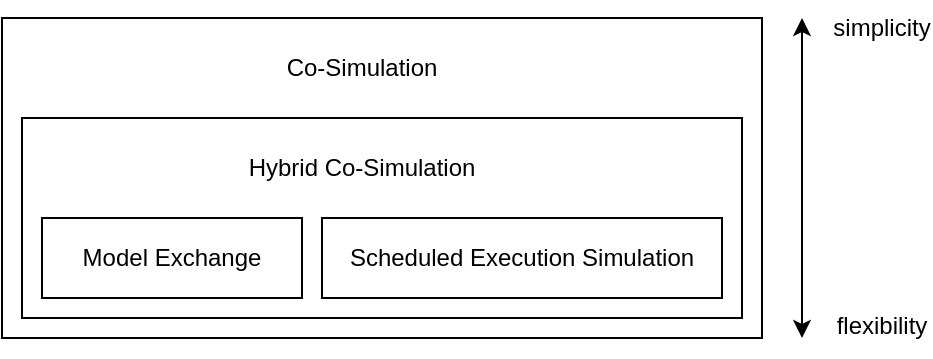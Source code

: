 <mxfile version="12.6.4" type="device"><diagram id="uozCbsswVs8gLlkZZZiq" name="Page-1"><mxGraphModel dx="946" dy="623" grid="1" gridSize="10" guides="1" tooltips="1" connect="1" arrows="1" fold="1" page="1" pageScale="1" pageWidth="827" pageHeight="1169" math="0" shadow="0"><root><mxCell id="0"/><mxCell id="1" parent="0"/><mxCell id="hi1hK6krnqeUJZ0z4jAO-2" value="" style="rounded=0;whiteSpace=wrap;html=1;align=center;" vertex="1" parent="1"><mxGeometry x="30" y="100" width="380" height="160" as="geometry"/></mxCell><mxCell id="hi1hK6krnqeUJZ0z4jAO-4" value="" style="rounded=0;whiteSpace=wrap;html=1;" vertex="1" parent="1"><mxGeometry x="40" y="150" width="360" height="100" as="geometry"/></mxCell><mxCell id="hi1hK6krnqeUJZ0z4jAO-3" value="Model Exchange" style="rounded=0;whiteSpace=wrap;html=1;" vertex="1" parent="1"><mxGeometry x="50" y="200" width="130" height="40" as="geometry"/></mxCell><mxCell id="hi1hK6krnqeUJZ0z4jAO-5" value="Scheduled Execution Simulation" style="rounded=0;whiteSpace=wrap;html=1;" vertex="1" parent="1"><mxGeometry x="190" y="200" width="200" height="40" as="geometry"/></mxCell><mxCell id="hi1hK6krnqeUJZ0z4jAO-6" value="Co-Simulation" style="text;html=1;strokeColor=none;fillColor=none;align=center;verticalAlign=middle;whiteSpace=wrap;rounded=0;" vertex="1" parent="1"><mxGeometry x="160" y="115" width="100" height="20" as="geometry"/></mxCell><mxCell id="hi1hK6krnqeUJZ0z4jAO-7" value="Hybrid Co-Simulation" style="text;html=1;strokeColor=none;fillColor=none;align=center;verticalAlign=middle;whiteSpace=wrap;rounded=0;" vertex="1" parent="1"><mxGeometry x="135" y="165" width="150" height="20" as="geometry"/></mxCell><mxCell id="hi1hK6krnqeUJZ0z4jAO-8" value="" style="endArrow=classic;startArrow=classic;html=1;" edge="1" parent="1"><mxGeometry width="50" height="50" relative="1" as="geometry"><mxPoint x="430" y="260" as="sourcePoint"/><mxPoint x="430" y="100" as="targetPoint"/></mxGeometry></mxCell><mxCell id="hi1hK6krnqeUJZ0z4jAO-9" value="simplicity" style="text;html=1;strokeColor=none;fillColor=none;align=center;verticalAlign=middle;whiteSpace=wrap;rounded=0;" vertex="1" parent="1"><mxGeometry x="450" y="95" width="40" height="20" as="geometry"/></mxCell><mxCell id="hi1hK6krnqeUJZ0z4jAO-10" value="flexibility" style="text;html=1;strokeColor=none;fillColor=none;align=center;verticalAlign=middle;whiteSpace=wrap;rounded=0;" vertex="1" parent="1"><mxGeometry x="450" y="244" width="40" height="20" as="geometry"/></mxCell></root></mxGraphModel></diagram></mxfile>